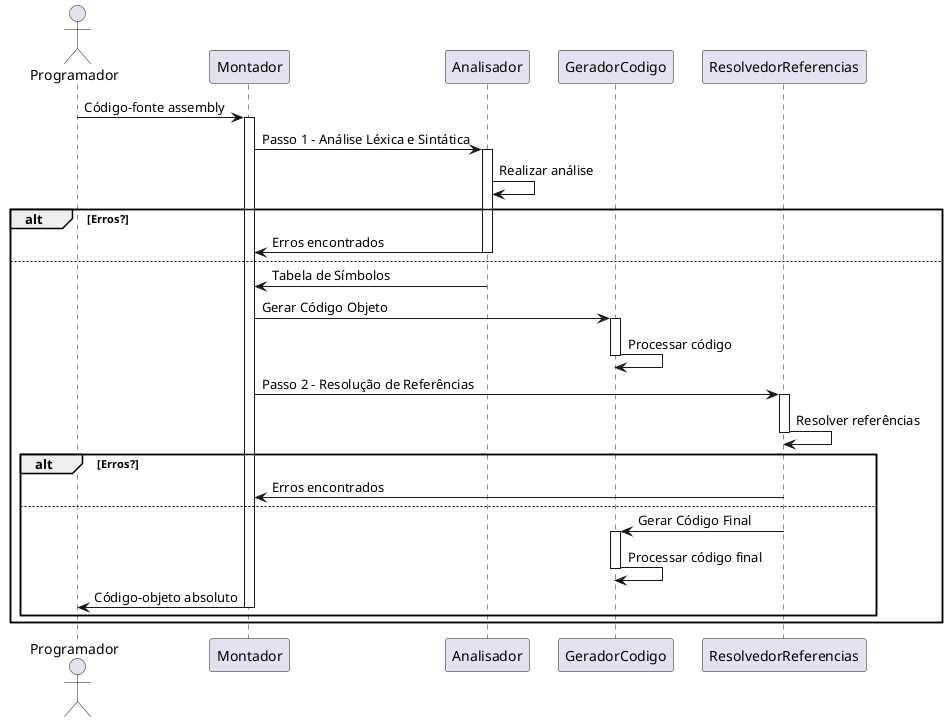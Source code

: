 @startuml assembler_seq

actor Programador
participant Montador
participant Analisador
participant GeradorCodigo
participant ResolvedorReferencias

Programador -> Montador: Código-fonte assembly
activate Montador

Montador -> Analisador: Passo 1 - Análise Léxica e Sintática
activate Analisador
Analisador -> Analisador: Realizar análise
alt Erros?
    Analisador -> Montador: Erros encontrados
    deactivate Analisador
else
    Analisador -> Montador: Tabela de Símbolos
    deactivate Analisador

    Montador -> GeradorCodigo: Gerar Código Objeto
    activate GeradorCodigo
    GeradorCodigo -> GeradorCodigo: Processar código
    deactivate GeradorCodigo

    Montador -> ResolvedorReferencias: Passo 2 - Resolução de Referências
    activate ResolvedorReferencias
    ResolvedorReferencias -> ResolvedorReferencias: Resolver referências
    deactivate ResolvedorReferencias
    alt Erros?
        ResolvedorReferencias -> Montador: Erros encontrados
        deactivate ResolvedorReferencias
    else
        ResolvedorReferencias -> GeradorCodigo: Gerar Código Final
        activate GeradorCodigo
        GeradorCodigo -> GeradorCodigo: Processar código final
        deactivate GeradorCodigo

        Montador -> Programador: Código-objeto absoluto
        deactivate Montador
    end
end

@enduml